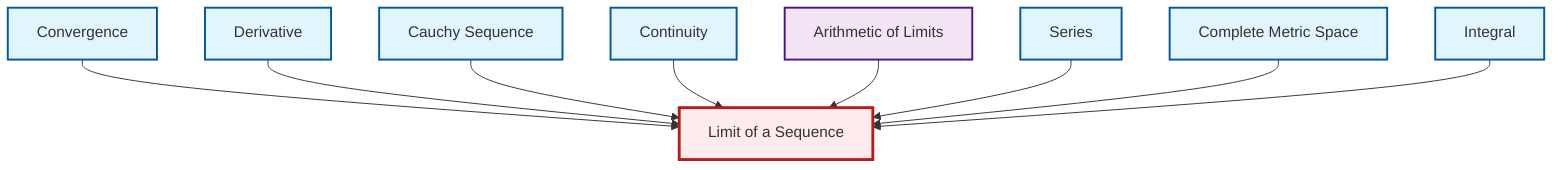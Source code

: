 graph TD
    classDef definition fill:#e1f5fe,stroke:#01579b,stroke-width:2px
    classDef theorem fill:#f3e5f5,stroke:#4a148c,stroke-width:2px
    classDef axiom fill:#fff3e0,stroke:#e65100,stroke-width:2px
    classDef example fill:#e8f5e9,stroke:#1b5e20,stroke-width:2px
    classDef current fill:#ffebee,stroke:#b71c1c,stroke-width:3px
    def-series["Series"]:::definition
    def-convergence["Convergence"]:::definition
    def-limit["Limit of a Sequence"]:::definition
    def-derivative["Derivative"]:::definition
    def-complete-metric-space["Complete Metric Space"]:::definition
    def-cauchy-sequence["Cauchy Sequence"]:::definition
    def-integral["Integral"]:::definition
    thm-limit-arithmetic["Arithmetic of Limits"]:::theorem
    def-continuity["Continuity"]:::definition
    def-convergence --> def-limit
    def-derivative --> def-limit
    def-cauchy-sequence --> def-limit
    def-continuity --> def-limit
    thm-limit-arithmetic --> def-limit
    def-series --> def-limit
    def-complete-metric-space --> def-limit
    def-integral --> def-limit
    class def-limit current
